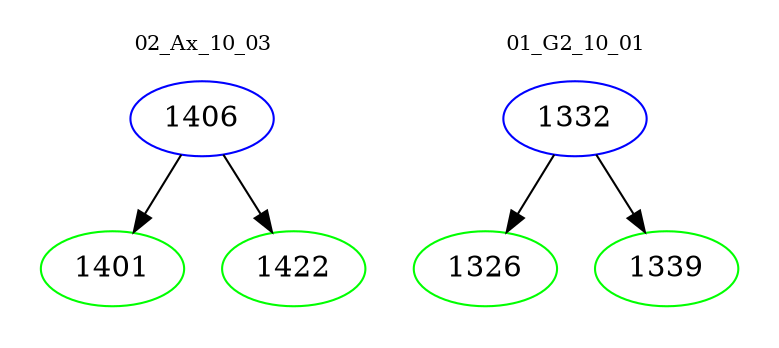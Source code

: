 digraph{
subgraph cluster_0 {
color = white
label = "02_Ax_10_03";
fontsize=10;
T0_1406 [label="1406", color="blue"]
T0_1406 -> T0_1401 [color="black"]
T0_1401 [label="1401", color="green"]
T0_1406 -> T0_1422 [color="black"]
T0_1422 [label="1422", color="green"]
}
subgraph cluster_1 {
color = white
label = "01_G2_10_01";
fontsize=10;
T1_1332 [label="1332", color="blue"]
T1_1332 -> T1_1326 [color="black"]
T1_1326 [label="1326", color="green"]
T1_1332 -> T1_1339 [color="black"]
T1_1339 [label="1339", color="green"]
}
}
